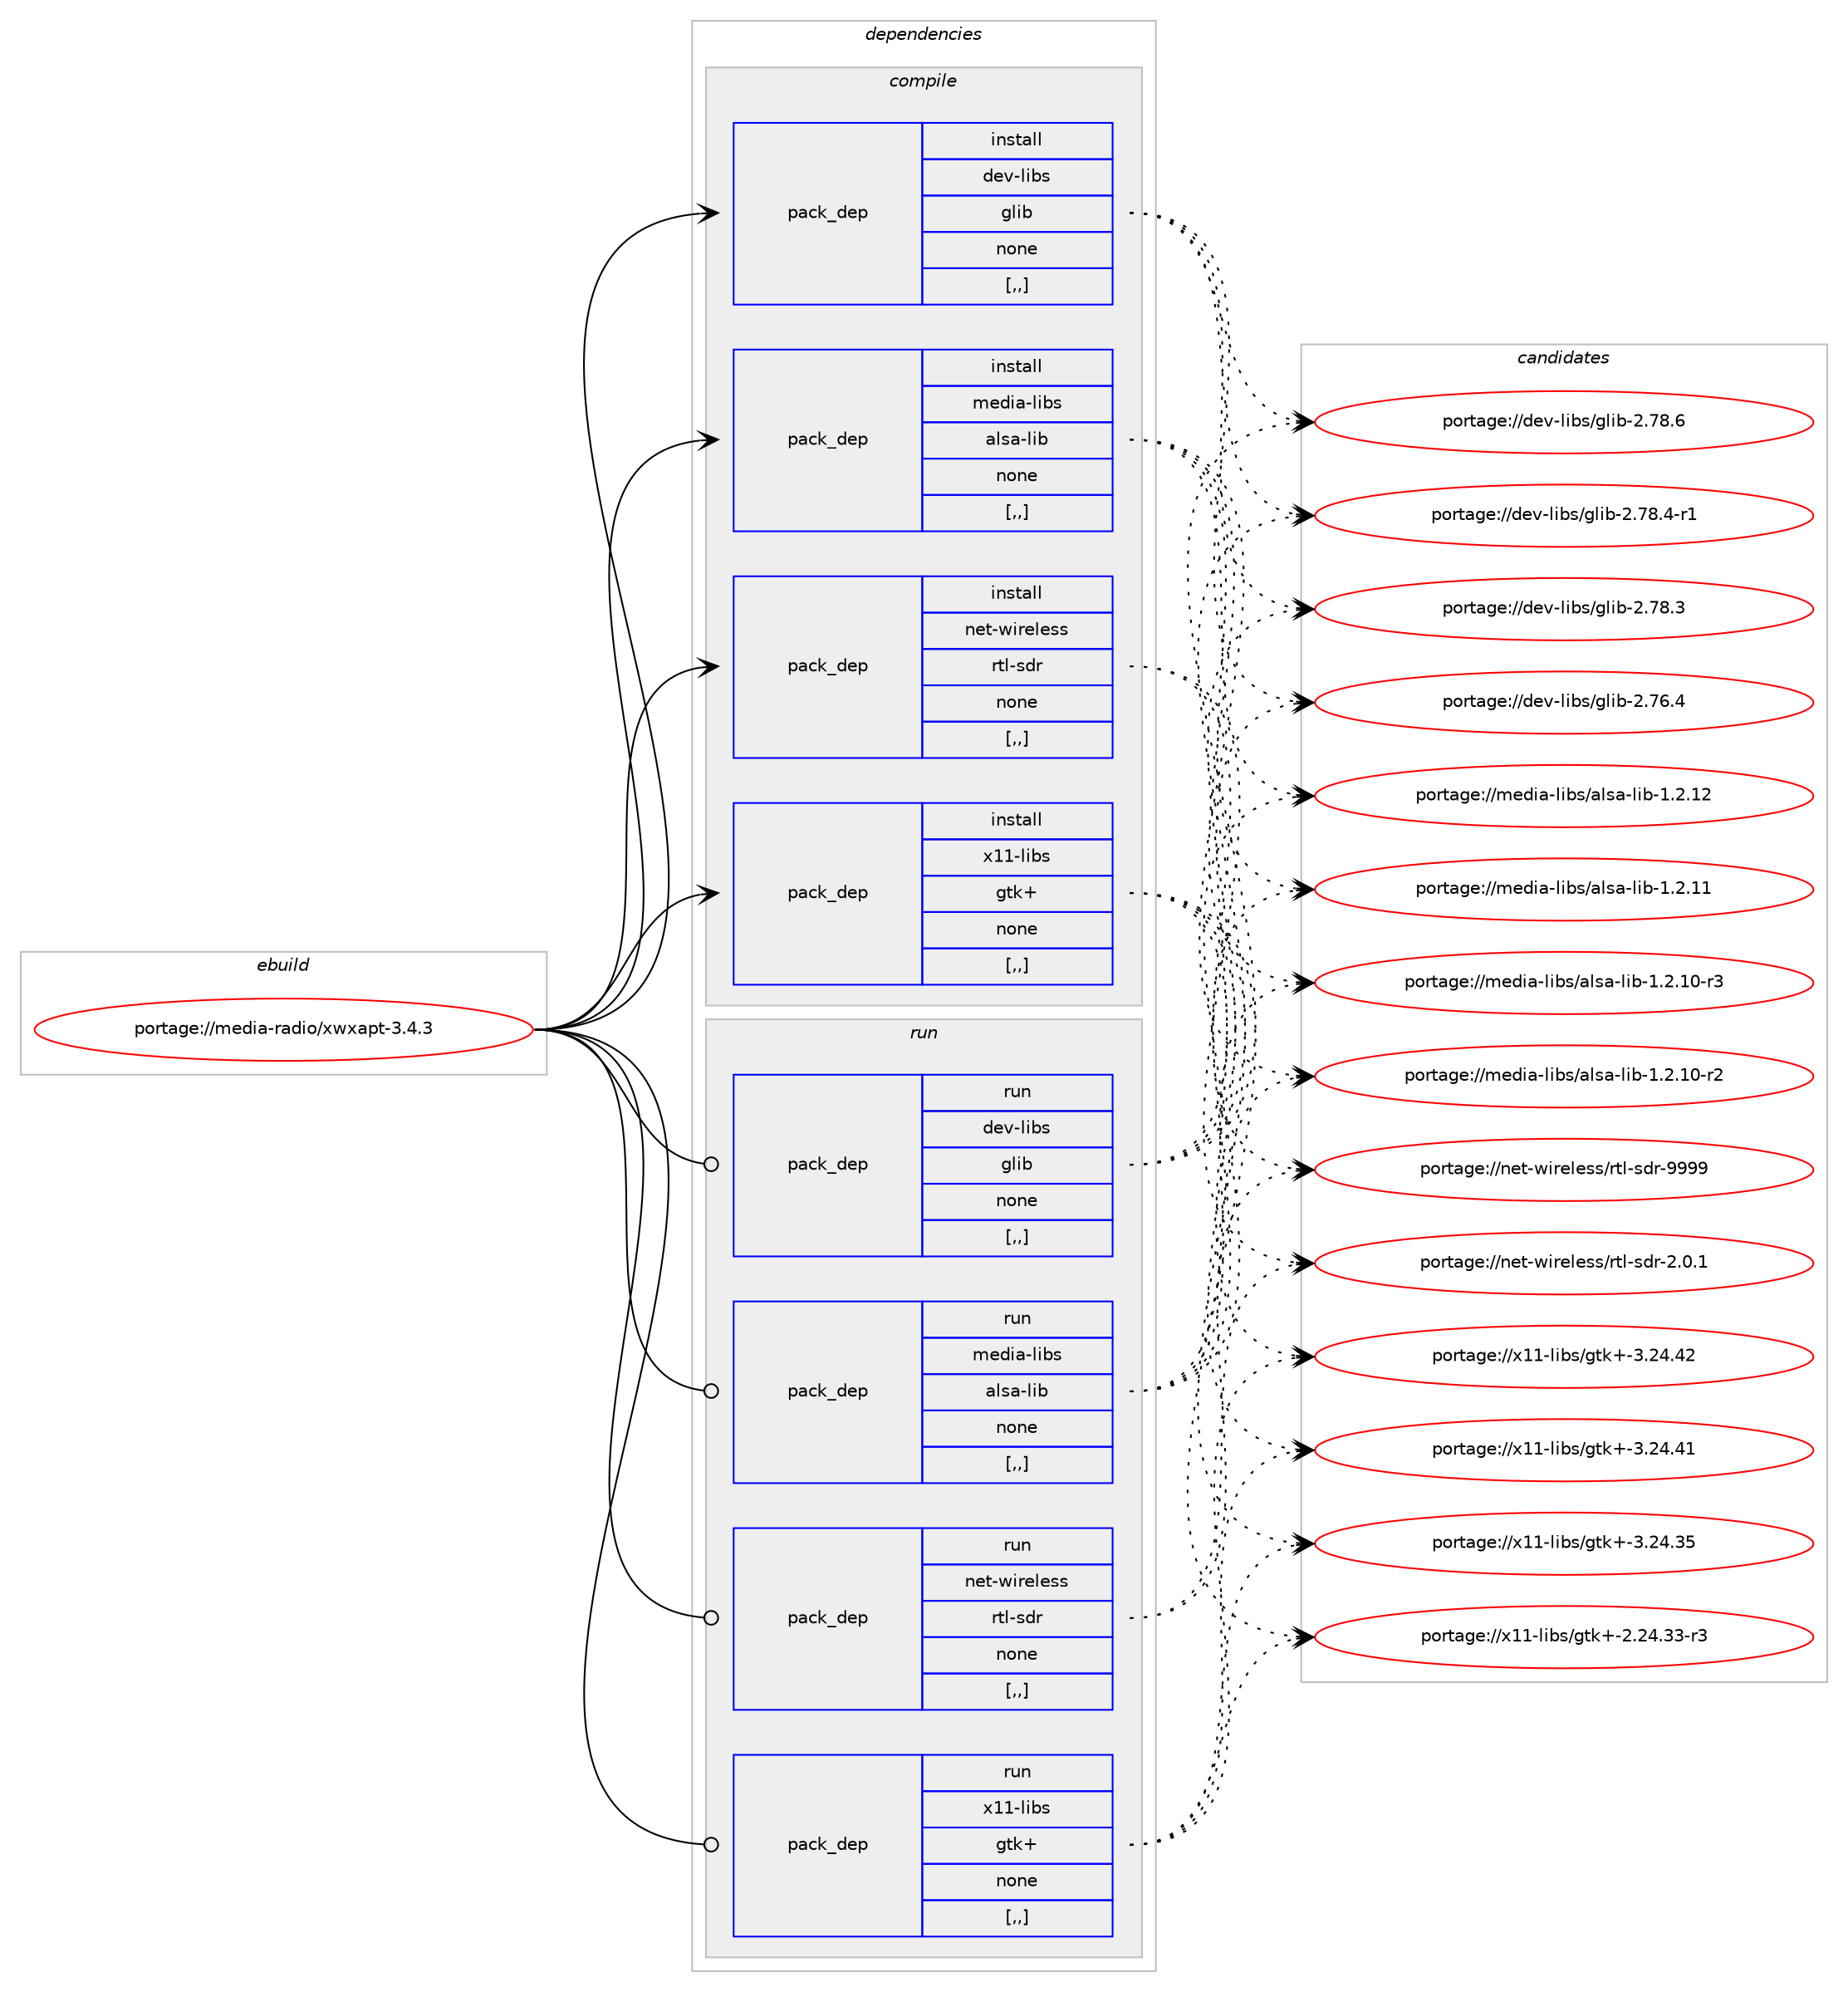 digraph prolog {

# *************
# Graph options
# *************

newrank=true;
concentrate=true;
compound=true;
graph [rankdir=LR,fontname=Helvetica,fontsize=10,ranksep=1.5];#, ranksep=2.5, nodesep=0.2];
edge  [arrowhead=vee];
node  [fontname=Helvetica,fontsize=10];

# **********
# The ebuild
# **********

subgraph cluster_leftcol {
color=gray;
label=<<i>ebuild</i>>;
id [label="portage://media-radio/xwxapt-3.4.3", color=red, width=4, href="../media-radio/xwxapt-3.4.3.svg"];
}

# ****************
# The dependencies
# ****************

subgraph cluster_midcol {
color=gray;
label=<<i>dependencies</i>>;
subgraph cluster_compile {
fillcolor="#eeeeee";
style=filled;
label=<<i>compile</i>>;
subgraph pack229861 {
dependency310897 [label=<<TABLE BORDER="0" CELLBORDER="1" CELLSPACING="0" CELLPADDING="4" WIDTH="220"><TR><TD ROWSPAN="6" CELLPADDING="30">pack_dep</TD></TR><TR><TD WIDTH="110">install</TD></TR><TR><TD>dev-libs</TD></TR><TR><TD>glib</TD></TR><TR><TD>none</TD></TR><TR><TD>[,,]</TD></TR></TABLE>>, shape=none, color=blue];
}
id:e -> dependency310897:w [weight=20,style="solid",arrowhead="vee"];
subgraph pack229862 {
dependency310898 [label=<<TABLE BORDER="0" CELLBORDER="1" CELLSPACING="0" CELLPADDING="4" WIDTH="220"><TR><TD ROWSPAN="6" CELLPADDING="30">pack_dep</TD></TR><TR><TD WIDTH="110">install</TD></TR><TR><TD>media-libs</TD></TR><TR><TD>alsa-lib</TD></TR><TR><TD>none</TD></TR><TR><TD>[,,]</TD></TR></TABLE>>, shape=none, color=blue];
}
id:e -> dependency310898:w [weight=20,style="solid",arrowhead="vee"];
subgraph pack229863 {
dependency310899 [label=<<TABLE BORDER="0" CELLBORDER="1" CELLSPACING="0" CELLPADDING="4" WIDTH="220"><TR><TD ROWSPAN="6" CELLPADDING="30">pack_dep</TD></TR><TR><TD WIDTH="110">install</TD></TR><TR><TD>net-wireless</TD></TR><TR><TD>rtl-sdr</TD></TR><TR><TD>none</TD></TR><TR><TD>[,,]</TD></TR></TABLE>>, shape=none, color=blue];
}
id:e -> dependency310899:w [weight=20,style="solid",arrowhead="vee"];
subgraph pack229864 {
dependency310900 [label=<<TABLE BORDER="0" CELLBORDER="1" CELLSPACING="0" CELLPADDING="4" WIDTH="220"><TR><TD ROWSPAN="6" CELLPADDING="30">pack_dep</TD></TR><TR><TD WIDTH="110">install</TD></TR><TR><TD>x11-libs</TD></TR><TR><TD>gtk+</TD></TR><TR><TD>none</TD></TR><TR><TD>[,,]</TD></TR></TABLE>>, shape=none, color=blue];
}
id:e -> dependency310900:w [weight=20,style="solid",arrowhead="vee"];
}
subgraph cluster_compileandrun {
fillcolor="#eeeeee";
style=filled;
label=<<i>compile and run</i>>;
}
subgraph cluster_run {
fillcolor="#eeeeee";
style=filled;
label=<<i>run</i>>;
subgraph pack229865 {
dependency310901 [label=<<TABLE BORDER="0" CELLBORDER="1" CELLSPACING="0" CELLPADDING="4" WIDTH="220"><TR><TD ROWSPAN="6" CELLPADDING="30">pack_dep</TD></TR><TR><TD WIDTH="110">run</TD></TR><TR><TD>dev-libs</TD></TR><TR><TD>glib</TD></TR><TR><TD>none</TD></TR><TR><TD>[,,]</TD></TR></TABLE>>, shape=none, color=blue];
}
id:e -> dependency310901:w [weight=20,style="solid",arrowhead="odot"];
subgraph pack229866 {
dependency310902 [label=<<TABLE BORDER="0" CELLBORDER="1" CELLSPACING="0" CELLPADDING="4" WIDTH="220"><TR><TD ROWSPAN="6" CELLPADDING="30">pack_dep</TD></TR><TR><TD WIDTH="110">run</TD></TR><TR><TD>media-libs</TD></TR><TR><TD>alsa-lib</TD></TR><TR><TD>none</TD></TR><TR><TD>[,,]</TD></TR></TABLE>>, shape=none, color=blue];
}
id:e -> dependency310902:w [weight=20,style="solid",arrowhead="odot"];
subgraph pack229867 {
dependency310903 [label=<<TABLE BORDER="0" CELLBORDER="1" CELLSPACING="0" CELLPADDING="4" WIDTH="220"><TR><TD ROWSPAN="6" CELLPADDING="30">pack_dep</TD></TR><TR><TD WIDTH="110">run</TD></TR><TR><TD>net-wireless</TD></TR><TR><TD>rtl-sdr</TD></TR><TR><TD>none</TD></TR><TR><TD>[,,]</TD></TR></TABLE>>, shape=none, color=blue];
}
id:e -> dependency310903:w [weight=20,style="solid",arrowhead="odot"];
subgraph pack229868 {
dependency310904 [label=<<TABLE BORDER="0" CELLBORDER="1" CELLSPACING="0" CELLPADDING="4" WIDTH="220"><TR><TD ROWSPAN="6" CELLPADDING="30">pack_dep</TD></TR><TR><TD WIDTH="110">run</TD></TR><TR><TD>x11-libs</TD></TR><TR><TD>gtk+</TD></TR><TR><TD>none</TD></TR><TR><TD>[,,]</TD></TR></TABLE>>, shape=none, color=blue];
}
id:e -> dependency310904:w [weight=20,style="solid",arrowhead="odot"];
}
}

# **************
# The candidates
# **************

subgraph cluster_choices {
rank=same;
color=gray;
label=<<i>candidates</i>>;

subgraph choice229861 {
color=black;
nodesep=1;
choice1001011184510810598115471031081059845504655564654 [label="portage://dev-libs/glib-2.78.6", color=red, width=4,href="../dev-libs/glib-2.78.6.svg"];
choice10010111845108105981154710310810598455046555646524511449 [label="portage://dev-libs/glib-2.78.4-r1", color=red, width=4,href="../dev-libs/glib-2.78.4-r1.svg"];
choice1001011184510810598115471031081059845504655564651 [label="portage://dev-libs/glib-2.78.3", color=red, width=4,href="../dev-libs/glib-2.78.3.svg"];
choice1001011184510810598115471031081059845504655544652 [label="portage://dev-libs/glib-2.76.4", color=red, width=4,href="../dev-libs/glib-2.76.4.svg"];
dependency310897:e -> choice1001011184510810598115471031081059845504655564654:w [style=dotted,weight="100"];
dependency310897:e -> choice10010111845108105981154710310810598455046555646524511449:w [style=dotted,weight="100"];
dependency310897:e -> choice1001011184510810598115471031081059845504655564651:w [style=dotted,weight="100"];
dependency310897:e -> choice1001011184510810598115471031081059845504655544652:w [style=dotted,weight="100"];
}
subgraph choice229862 {
color=black;
nodesep=1;
choice109101100105974510810598115479710811597451081059845494650464950 [label="portage://media-libs/alsa-lib-1.2.12", color=red, width=4,href="../media-libs/alsa-lib-1.2.12.svg"];
choice109101100105974510810598115479710811597451081059845494650464949 [label="portage://media-libs/alsa-lib-1.2.11", color=red, width=4,href="../media-libs/alsa-lib-1.2.11.svg"];
choice1091011001059745108105981154797108115974510810598454946504649484511451 [label="portage://media-libs/alsa-lib-1.2.10-r3", color=red, width=4,href="../media-libs/alsa-lib-1.2.10-r3.svg"];
choice1091011001059745108105981154797108115974510810598454946504649484511450 [label="portage://media-libs/alsa-lib-1.2.10-r2", color=red, width=4,href="../media-libs/alsa-lib-1.2.10-r2.svg"];
dependency310898:e -> choice109101100105974510810598115479710811597451081059845494650464950:w [style=dotted,weight="100"];
dependency310898:e -> choice109101100105974510810598115479710811597451081059845494650464949:w [style=dotted,weight="100"];
dependency310898:e -> choice1091011001059745108105981154797108115974510810598454946504649484511451:w [style=dotted,weight="100"];
dependency310898:e -> choice1091011001059745108105981154797108115974510810598454946504649484511450:w [style=dotted,weight="100"];
}
subgraph choice229863 {
color=black;
nodesep=1;
choice1101011164511910511410110810111511547114116108451151001144557575757 [label="portage://net-wireless/rtl-sdr-9999", color=red, width=4,href="../net-wireless/rtl-sdr-9999.svg"];
choice110101116451191051141011081011151154711411610845115100114455046484649 [label="portage://net-wireless/rtl-sdr-2.0.1", color=red, width=4,href="../net-wireless/rtl-sdr-2.0.1.svg"];
dependency310899:e -> choice1101011164511910511410110810111511547114116108451151001144557575757:w [style=dotted,weight="100"];
dependency310899:e -> choice110101116451191051141011081011151154711411610845115100114455046484649:w [style=dotted,weight="100"];
}
subgraph choice229864 {
color=black;
nodesep=1;
choice1204949451081059811547103116107434551465052465250 [label="portage://x11-libs/gtk+-3.24.42", color=red, width=4,href="../x11-libs/gtk+-3.24.42.svg"];
choice1204949451081059811547103116107434551465052465249 [label="portage://x11-libs/gtk+-3.24.41", color=red, width=4,href="../x11-libs/gtk+-3.24.41.svg"];
choice1204949451081059811547103116107434551465052465153 [label="portage://x11-libs/gtk+-3.24.35", color=red, width=4,href="../x11-libs/gtk+-3.24.35.svg"];
choice12049494510810598115471031161074345504650524651514511451 [label="portage://x11-libs/gtk+-2.24.33-r3", color=red, width=4,href="../x11-libs/gtk+-2.24.33-r3.svg"];
dependency310900:e -> choice1204949451081059811547103116107434551465052465250:w [style=dotted,weight="100"];
dependency310900:e -> choice1204949451081059811547103116107434551465052465249:w [style=dotted,weight="100"];
dependency310900:e -> choice1204949451081059811547103116107434551465052465153:w [style=dotted,weight="100"];
dependency310900:e -> choice12049494510810598115471031161074345504650524651514511451:w [style=dotted,weight="100"];
}
subgraph choice229865 {
color=black;
nodesep=1;
choice1001011184510810598115471031081059845504655564654 [label="portage://dev-libs/glib-2.78.6", color=red, width=4,href="../dev-libs/glib-2.78.6.svg"];
choice10010111845108105981154710310810598455046555646524511449 [label="portage://dev-libs/glib-2.78.4-r1", color=red, width=4,href="../dev-libs/glib-2.78.4-r1.svg"];
choice1001011184510810598115471031081059845504655564651 [label="portage://dev-libs/glib-2.78.3", color=red, width=4,href="../dev-libs/glib-2.78.3.svg"];
choice1001011184510810598115471031081059845504655544652 [label="portage://dev-libs/glib-2.76.4", color=red, width=4,href="../dev-libs/glib-2.76.4.svg"];
dependency310901:e -> choice1001011184510810598115471031081059845504655564654:w [style=dotted,weight="100"];
dependency310901:e -> choice10010111845108105981154710310810598455046555646524511449:w [style=dotted,weight="100"];
dependency310901:e -> choice1001011184510810598115471031081059845504655564651:w [style=dotted,weight="100"];
dependency310901:e -> choice1001011184510810598115471031081059845504655544652:w [style=dotted,weight="100"];
}
subgraph choice229866 {
color=black;
nodesep=1;
choice109101100105974510810598115479710811597451081059845494650464950 [label="portage://media-libs/alsa-lib-1.2.12", color=red, width=4,href="../media-libs/alsa-lib-1.2.12.svg"];
choice109101100105974510810598115479710811597451081059845494650464949 [label="portage://media-libs/alsa-lib-1.2.11", color=red, width=4,href="../media-libs/alsa-lib-1.2.11.svg"];
choice1091011001059745108105981154797108115974510810598454946504649484511451 [label="portage://media-libs/alsa-lib-1.2.10-r3", color=red, width=4,href="../media-libs/alsa-lib-1.2.10-r3.svg"];
choice1091011001059745108105981154797108115974510810598454946504649484511450 [label="portage://media-libs/alsa-lib-1.2.10-r2", color=red, width=4,href="../media-libs/alsa-lib-1.2.10-r2.svg"];
dependency310902:e -> choice109101100105974510810598115479710811597451081059845494650464950:w [style=dotted,weight="100"];
dependency310902:e -> choice109101100105974510810598115479710811597451081059845494650464949:w [style=dotted,weight="100"];
dependency310902:e -> choice1091011001059745108105981154797108115974510810598454946504649484511451:w [style=dotted,weight="100"];
dependency310902:e -> choice1091011001059745108105981154797108115974510810598454946504649484511450:w [style=dotted,weight="100"];
}
subgraph choice229867 {
color=black;
nodesep=1;
choice1101011164511910511410110810111511547114116108451151001144557575757 [label="portage://net-wireless/rtl-sdr-9999", color=red, width=4,href="../net-wireless/rtl-sdr-9999.svg"];
choice110101116451191051141011081011151154711411610845115100114455046484649 [label="portage://net-wireless/rtl-sdr-2.0.1", color=red, width=4,href="../net-wireless/rtl-sdr-2.0.1.svg"];
dependency310903:e -> choice1101011164511910511410110810111511547114116108451151001144557575757:w [style=dotted,weight="100"];
dependency310903:e -> choice110101116451191051141011081011151154711411610845115100114455046484649:w [style=dotted,weight="100"];
}
subgraph choice229868 {
color=black;
nodesep=1;
choice1204949451081059811547103116107434551465052465250 [label="portage://x11-libs/gtk+-3.24.42", color=red, width=4,href="../x11-libs/gtk+-3.24.42.svg"];
choice1204949451081059811547103116107434551465052465249 [label="portage://x11-libs/gtk+-3.24.41", color=red, width=4,href="../x11-libs/gtk+-3.24.41.svg"];
choice1204949451081059811547103116107434551465052465153 [label="portage://x11-libs/gtk+-3.24.35", color=red, width=4,href="../x11-libs/gtk+-3.24.35.svg"];
choice12049494510810598115471031161074345504650524651514511451 [label="portage://x11-libs/gtk+-2.24.33-r3", color=red, width=4,href="../x11-libs/gtk+-2.24.33-r3.svg"];
dependency310904:e -> choice1204949451081059811547103116107434551465052465250:w [style=dotted,weight="100"];
dependency310904:e -> choice1204949451081059811547103116107434551465052465249:w [style=dotted,weight="100"];
dependency310904:e -> choice1204949451081059811547103116107434551465052465153:w [style=dotted,weight="100"];
dependency310904:e -> choice12049494510810598115471031161074345504650524651514511451:w [style=dotted,weight="100"];
}
}

}
